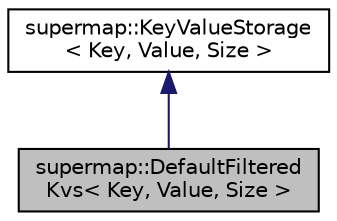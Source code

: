 digraph "supermap::DefaultFilteredKvs&lt; Key, Value, Size &gt;"
{
 // LATEX_PDF_SIZE
  edge [fontname="Helvetica",fontsize="10",labelfontname="Helvetica",labelfontsize="10"];
  node [fontname="Helvetica",fontsize="10",shape=record];
  Node1 [label="supermap::DefaultFiltered\lKvs\< Key, Value, Size \>",height=0.2,width=0.4,color="black", fillcolor="grey75", style="filled", fontcolor="black",tooltip=" "];
  Node2 -> Node1 [dir="back",color="midnightblue",fontsize="10",style="solid",fontname="Helvetica"];
  Node2 [label="supermap::KeyValueStorage\l\< Key, Value, Size \>",height=0.2,width=0.4,color="black", fillcolor="white", style="filled",URL="$classsupermap_1_1KeyValueStorage.html",tooltip=" "];
}
